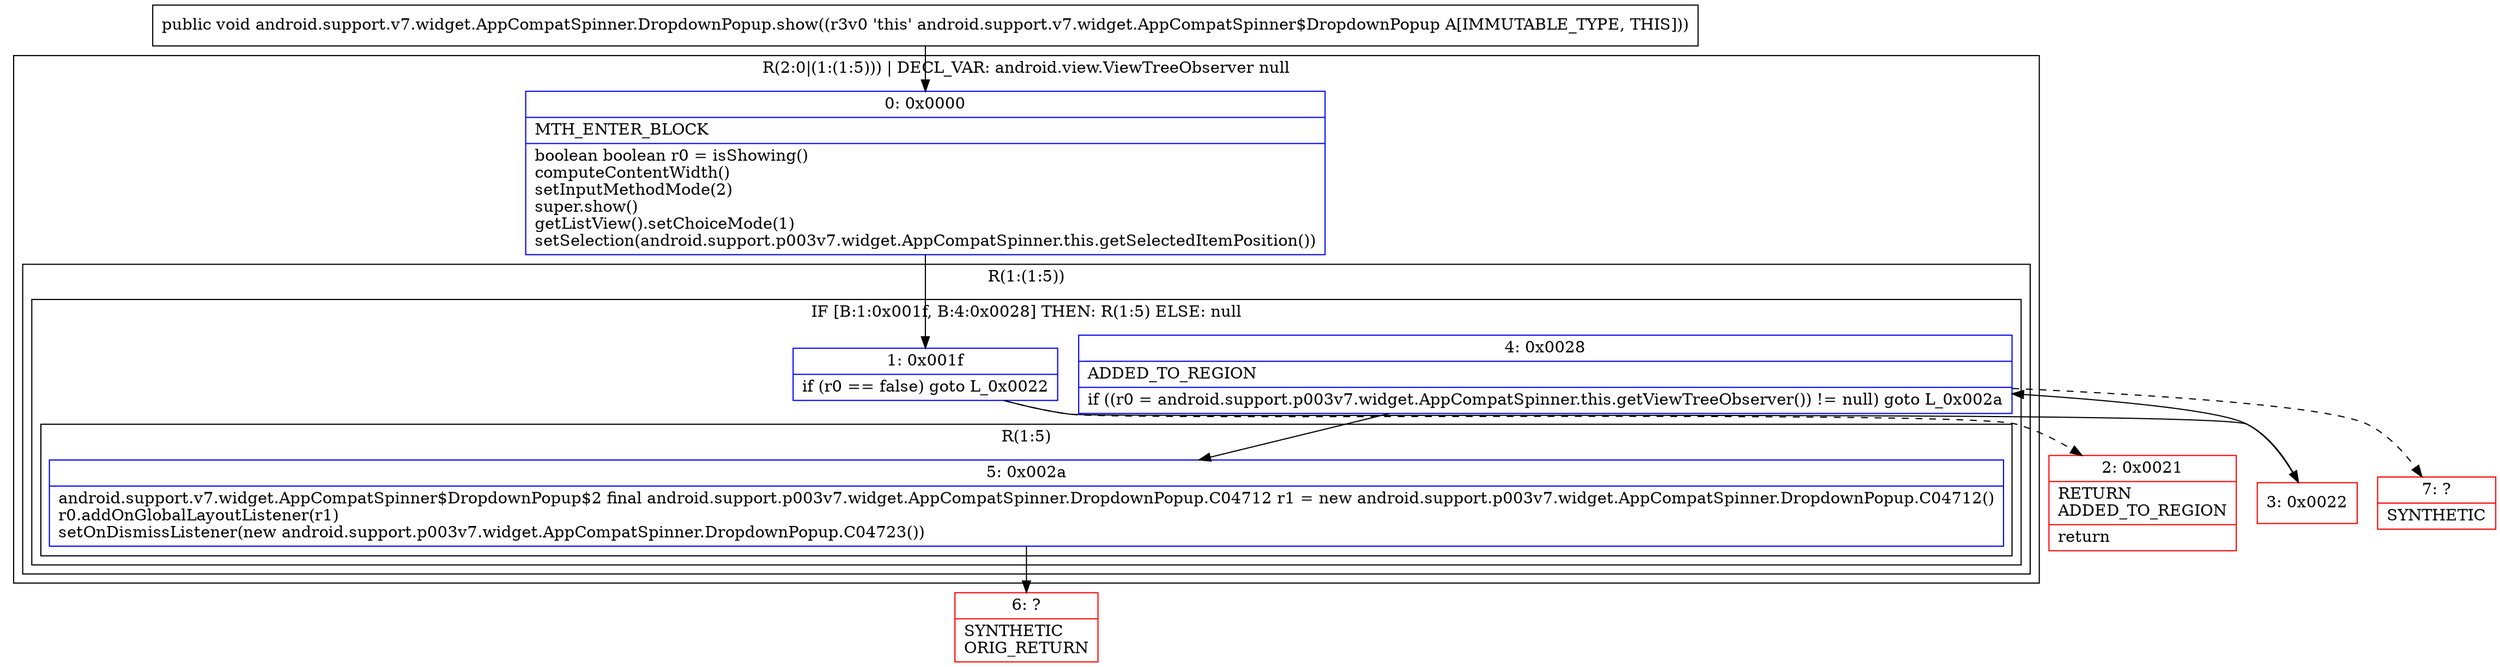 digraph "CFG forandroid.support.v7.widget.AppCompatSpinner.DropdownPopup.show()V" {
subgraph cluster_Region_231895961 {
label = "R(2:0|(1:(1:5))) | DECL_VAR: android.view.ViewTreeObserver null\l";
node [shape=record,color=blue];
Node_0 [shape=record,label="{0\:\ 0x0000|MTH_ENTER_BLOCK\l|boolean boolean r0 = isShowing()\lcomputeContentWidth()\lsetInputMethodMode(2)\lsuper.show()\lgetListView().setChoiceMode(1)\lsetSelection(android.support.p003v7.widget.AppCompatSpinner.this.getSelectedItemPosition())\l}"];
subgraph cluster_Region_1587059238 {
label = "R(1:(1:5))";
node [shape=record,color=blue];
subgraph cluster_IfRegion_559497496 {
label = "IF [B:1:0x001f, B:4:0x0028] THEN: R(1:5) ELSE: null";
node [shape=record,color=blue];
Node_1 [shape=record,label="{1\:\ 0x001f|if (r0 == false) goto L_0x0022\l}"];
Node_4 [shape=record,label="{4\:\ 0x0028|ADDED_TO_REGION\l|if ((r0 = android.support.p003v7.widget.AppCompatSpinner.this.getViewTreeObserver()) != null) goto L_0x002a\l}"];
subgraph cluster_Region_1964024837 {
label = "R(1:5)";
node [shape=record,color=blue];
Node_5 [shape=record,label="{5\:\ 0x002a|android.support.v7.widget.AppCompatSpinner$DropdownPopup$2 final android.support.p003v7.widget.AppCompatSpinner.DropdownPopup.C04712 r1 = new android.support.p003v7.widget.AppCompatSpinner.DropdownPopup.C04712()\lr0.addOnGlobalLayoutListener(r1)\lsetOnDismissListener(new android.support.p003v7.widget.AppCompatSpinner.DropdownPopup.C04723())\l}"];
}
}
}
}
Node_2 [shape=record,color=red,label="{2\:\ 0x0021|RETURN\lADDED_TO_REGION\l|return\l}"];
Node_3 [shape=record,color=red,label="{3\:\ 0x0022}"];
Node_6 [shape=record,color=red,label="{6\:\ ?|SYNTHETIC\lORIG_RETURN\l}"];
Node_7 [shape=record,color=red,label="{7\:\ ?|SYNTHETIC\l}"];
MethodNode[shape=record,label="{public void android.support.v7.widget.AppCompatSpinner.DropdownPopup.show((r3v0 'this' android.support.v7.widget.AppCompatSpinner$DropdownPopup A[IMMUTABLE_TYPE, THIS])) }"];
MethodNode -> Node_0;
Node_0 -> Node_1;
Node_1 -> Node_2[style=dashed];
Node_1 -> Node_3;
Node_4 -> Node_5;
Node_4 -> Node_7[style=dashed];
Node_5 -> Node_6;
Node_3 -> Node_4;
}


